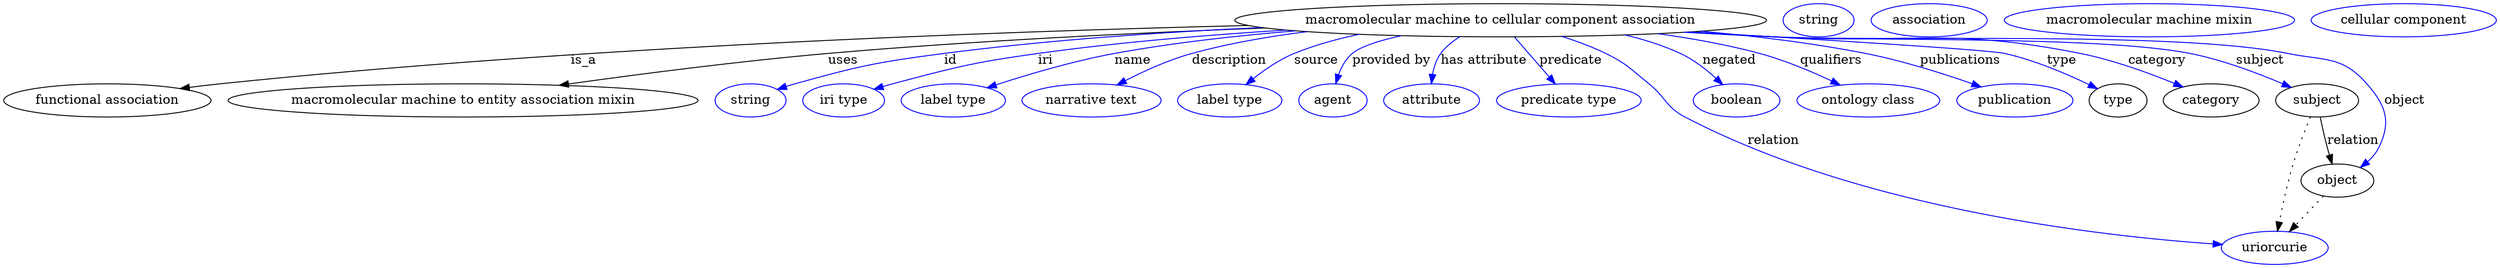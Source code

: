 digraph {
	graph [bb="0,0,2701.2,283"];
	node [label="\N"];
	"macromolecular machine to cellular component association"	 [height=0.5,
		label="macromolecular machine to cellular component association",
		pos="1622.4,265",
		width=8.016];
	"functional association"	 [height=0.5,
		pos="112.44,178",
		width=3.1233];
	"macromolecular machine to cellular component association" -> "functional association"	 [label=is_a,
		lp="628.44,221.5",
		pos="e,192.05,190.78 1342.7,260.55 1061.6,253.86 616.48,237.22 233.44,196 223.28,194.91 212.66,193.59 202.12,192.17"];
	"macromolecular machine to entity association mixin"	 [height=0.5,
		pos="497.44,178",
		width=7.0771];
	"macromolecular machine to cellular component association" -> "macromolecular machine to entity association mixin"	 [label=uses,
		lp="904.94,221.5",
		pos="e,604.64,194.35 1361.4,257.32 1221,251.9 1045.1,243.03 888.44,229 796.27,220.74 692.41,206.98 614.92,195.84"];
	id	 [color=blue,
		height=0.5,
		label=string,
		pos="808.44,178",
		width=1.0652];
	"macromolecular machine to cellular component association" -> id	 [color=blue,
		label=id,
		lp="1022.4,221.5",
		pos="e,837.65,189.77 1358.3,257.69 1251.5,252.57 1127.3,243.84 1015.4,229 943.89,219.51 925.77,216.06 856.44,196 853.46,195.14 850.4,\
194.18 847.34,193.16",
		style=solid];
	iri	 [color=blue,
		height=0.5,
		label="iri type",
		pos="909.44,178",
		width=1.2277];
	"macromolecular machine to cellular component association" -> iri	 [color=blue,
		label=iri,
		lp="1128.4,221.5",
		pos="e,942.61,189.95 1386.5,254.63 1302.3,249.2 1206.9,241.07 1120.4,229 1049.4,219.08 1031.6,214.9 962.44,196 959.1,195.09 955.67,194.08 \
952.24,193.03",
		style=solid];
	name	 [color=blue,
		height=0.5,
		label="label type",
		pos="1028.4,178",
		width=1.5707];
	"macromolecular machine to cellular component association" -> name	 [color=blue,
		label=name,
		lp="1223.4,221.5",
		pos="e,1066.5,191.46 1396.3,253.8 1333.5,248.46 1265.5,240.59 1203.4,229 1159.7,220.83 1111.2,206.25 1076.4,194.76",
		style=solid];
	description	 [color=blue,
		height=0.5,
		label="narrative text",
		pos="1178.4,178",
		width=2.0943];
	"macromolecular machine to cellular component association" -> description	 [color=blue,
		label=description,
		lp="1327.4,221.5",
		pos="e,1207.2,194.84 1441,250.94 1378.2,244.92 1316.2,237.35 1286.4,229 1262,222.14 1236.3,210.2 1216.1,199.59",
		style=solid];
	source	 [color=blue,
		height=0.5,
		label="label type",
		pos="1328.4,178",
		width=1.5707];
	"macromolecular machine to cellular component association" -> source	 [color=blue,
		label=source,
		lp="1422.9,221.5",
		pos="e,1346.8,195.19 1490.1,248.95 1451.9,243.18 1415.9,236.29 1398.4,229 1382.6,222.41 1367,211.57 1354.5,201.58",
		style=solid];
	"provided by"	 [color=blue,
		height=0.5,
		label=agent,
		pos="1440.4,178",
		width=1.0291];
	"macromolecular machine to cellular component association" -> "provided by"	 [color=blue,
		label="provided by",
		lp="1504.9,221.5",
		pos="e,1443.9,196.09 1514.5,248.23 1491.6,242.98 1471.5,236.54 1462.4,229 1455.3,223.07 1450.4,214.38 1447.1,205.85",
		style=solid];
	"has attribute"	 [color=blue,
		height=0.5,
		label=attribute,
		pos="1547.4,178",
		width=1.4443];
	"macromolecular machine to cellular component association" -> "has attribute"	 [color=blue,
		label="has attribute",
		lp="1604.4,221.5",
		pos="e,1547.3,196.01 1577.8,247.16 1570,242.3 1562.8,236.3 1557.4,229 1552.6,222.41 1550,214.11 1548.6,206.14",
		style=solid];
	predicate	 [color=blue,
		height=0.5,
		label="predicate type",
		pos="1696.4,178",
		width=2.1845];
	"macromolecular machine to cellular component association" -> predicate	 [color=blue,
		label=predicate,
		lp="1698.9,221.5",
		pos="e,1681.4,195.71 1637.8,246.97 1648.5,234.41 1662.9,217.47 1674.7,203.52",
		style=solid];
	relation	 [color=blue,
		height=0.5,
		label=uriorcurie,
		pos="2460.4,18",
		width=1.6068];
	"macromolecular machine to cellular component association" -> relation	 [color=blue,
		label=relation,
		lp="1918.4,134.5",
		pos="e,2402.8,20.622 1690.7,247.45 1706.4,242.37 1722.8,236.21 1737.4,229 1760.3,217.72 1764.7,212.15 1784.4,196 1802.5,181.28 1801.9,\
170.92 1822.4,160 2012.5,58.931 2271.3,29.676 2392.5,21.302",
		style=solid];
	negated	 [color=blue,
		height=0.5,
		label=boolean,
		pos="1878.4,178",
		width=1.2999];
	"macromolecular machine to cellular component association" -> negated	 [color=blue,
		label=negated,
		lp="1870.4,221.5",
		pos="e,1862.5,195.35 1739,248.49 1771.8,242.74 1802.6,235.98 1817.4,229 1831.3,222.48 1844.6,212.02 1855.3,202.26",
		style=solid];
	qualifiers	 [color=blue,
		height=0.5,
		label="ontology class",
		pos="2020.4,178",
		width=2.1484];
	"macromolecular machine to cellular component association" -> qualifiers	 [color=blue,
		label=qualifiers,
		lp="1980.4,221.5",
		pos="e,1989.1,194.6 1796,250.59 1831.9,245.44 1869.2,238.45 1903.4,229 1929.8,221.73 1957.9,209.62 1980,199.03",
		style=solid];
	publications	 [color=blue,
		height=0.5,
		label=publication,
		pos="2178.4,178",
		width=1.7512];
	"macromolecular machine to cellular component association" -> publications	 [color=blue,
		label=publications,
		lp="2121.4,221.5",
		pos="e,2140.9,192.53 1843.9,253.44 1901.1,248.12 1962.4,240.34 2018.4,229 2057.3,221.14 2100,207.25 2131.5,195.95",
		style=solid];
	type	 [height=0.5,
		pos="2290.4,178",
		width=0.86659];
	"macromolecular machine to cellular component association" -> type	 [color=blue,
		label=type,
		lp="2230.4,221.5",
		pos="e,2267.6,190.46 1827,252.29 1978.8,242.74 2160.8,230.98 2169.4,229 2201,221.73 2234.8,206.81 2258.7,194.98",
		style=solid];
	category	 [height=0.5,
		pos="2391.4,178",
		width=1.4443];
	"macromolecular machine to cellular component association" -> category	 [color=blue,
		label=category,
		lp="2334.4,221.5",
		pos="e,2360,192.39 1828.8,252.38 1859.5,250.54 1890.8,248.7 1920.4,247 2067.1,238.57 2106.5,258.29 2250.4,229 2285.2,221.92 2323,207.9 \
2350.7,196.35",
		style=solid];
	subject	 [height=0.5,
		pos="2506.4,178",
		width=1.2457];
	"macromolecular machine to cellular component association" -> subject	 [color=blue,
		label=subject,
		lp="2445.9,221.5",
		pos="e,2477.5,191.94 1825.6,252.17 1857.3,250.33 1889.8,248.54 1920.4,247 2020.4,241.98 2272.3,248.82 2370.4,229 2404.6,222.11 2441.4,\
207.82 2468.2,196.11",
		style=solid];
	object	 [height=0.5,
		pos="2528.4,91",
		width=1.1013];
	"macromolecular machine to cellular component association" -> object	 [color=blue,
		label=object,
		lp="2601.9,178",
		pos="e,2553.9,105.11 1823.6,252.08 1856,250.22 1889.1,248.45 1920.4,247 2043.9,241.27 2355.4,253.97 2476.4,229 2515.7,220.9 2534.1,226.25 \
2560.4,196 2580.9,172.46 2587,155.13 2573.4,127 2570.7,121.2 2566.4,116.04 2561.7,111.57",
		style=solid];
	association_type	 [color=blue,
		height=0.5,
		label=string,
		pos="1967.4,265",
		width=1.0652];
	association_category	 [color=blue,
		height=0.5,
		label=association,
		pos="2086.4,265",
		width=1.7512];
	subject -> relation	 [pos="e,2463.3,36.006 2498.5,160.13 2492.6,146.37 2484.7,126.75 2479.4,109 2473.2,88.182 2468.3,64.102 2465,45.943",
		style=dotted];
	subject -> object	 [label=relation,
		lp="2545.4,134.5",
		pos="e,2522.7,108.86 2509.9,159.97 2511.9,150.18 2514.6,137.87 2517.4,127 2518.1,124.31 2518.9,121.51 2519.7,118.73"];
	"functional association_subject"	 [color=blue,
		height=0.5,
		label="macromolecular machine mixin",
		pos="2324.4,265",
		width=4.3691];
	object -> relation	 [pos="e,2476.6,35.346 2512.7,74.069 2504,64.805 2493.2,53.154 2483.6,42.876",
		style=dotted];
	"macromolecular machine to cellular component association_object"	 [color=blue,
		height=0.5,
		label="cellular component",
		pos="2600.4,265",
		width=2.7984];
}
